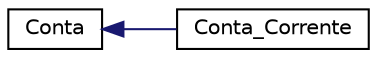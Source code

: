 digraph "Representação gráfica da hiearquia da classe"
{
  edge [fontname="Helvetica",fontsize="10",labelfontname="Helvetica",labelfontsize="10"];
  node [fontname="Helvetica",fontsize="10",shape=record];
  rankdir="LR";
  Node1 [label="Conta",height=0.2,width=0.4,color="black", fillcolor="white", style="filled",URL="$classConta.html"];
  Node1 -> Node2 [dir="back",color="midnightblue",fontsize="10",style="solid",fontname="Helvetica"];
  Node2 [label="Conta_Corrente",height=0.2,width=0.4,color="black", fillcolor="white", style="filled",URL="$classConta__Corrente.html"];
}
